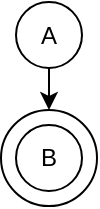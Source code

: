 <mxfile version="24.0.1" type="github">
  <diagram name="第 1 页" id="S8iihCh_ciWJxSQNuJ8L">
    <mxGraphModel dx="316" dy="200" grid="0" gridSize="10" guides="1" tooltips="1" connect="1" arrows="1" fold="1" page="0" pageScale="1" pageWidth="1200" pageHeight="1920" math="0" shadow="0">
      <root>
        <mxCell id="0" />
        <mxCell id="1" parent="0" />
        <mxCell id="WtqzIC5AjDAy_Pgu8Pxl-4" value="" style="ellipse;whiteSpace=wrap;html=1;aspect=fixed;" vertex="1" parent="1">
          <mxGeometry x="390.5" y="293" width="48" height="48" as="geometry" />
        </mxCell>
        <mxCell id="WtqzIC5AjDAy_Pgu8Pxl-6" style="edgeStyle=orthogonalEdgeStyle;rounded=0;orthogonalLoop=1;jettySize=auto;html=1;entryX=0.5;entryY=0;entryDx=0;entryDy=0;" edge="1" parent="1" source="WtqzIC5AjDAy_Pgu8Pxl-1" target="WtqzIC5AjDAy_Pgu8Pxl-4">
          <mxGeometry relative="1" as="geometry" />
        </mxCell>
        <mxCell id="WtqzIC5AjDAy_Pgu8Pxl-1" value="A" style="ellipse;whiteSpace=wrap;html=1;aspect=fixed;" vertex="1" parent="1">
          <mxGeometry x="398" y="239" width="33" height="33" as="geometry" />
        </mxCell>
        <mxCell id="WtqzIC5AjDAy_Pgu8Pxl-2" value="B" style="ellipse;whiteSpace=wrap;html=1;aspect=fixed;" vertex="1" parent="1">
          <mxGeometry x="398" y="300.5" width="33" height="33" as="geometry" />
        </mxCell>
      </root>
    </mxGraphModel>
  </diagram>
</mxfile>
